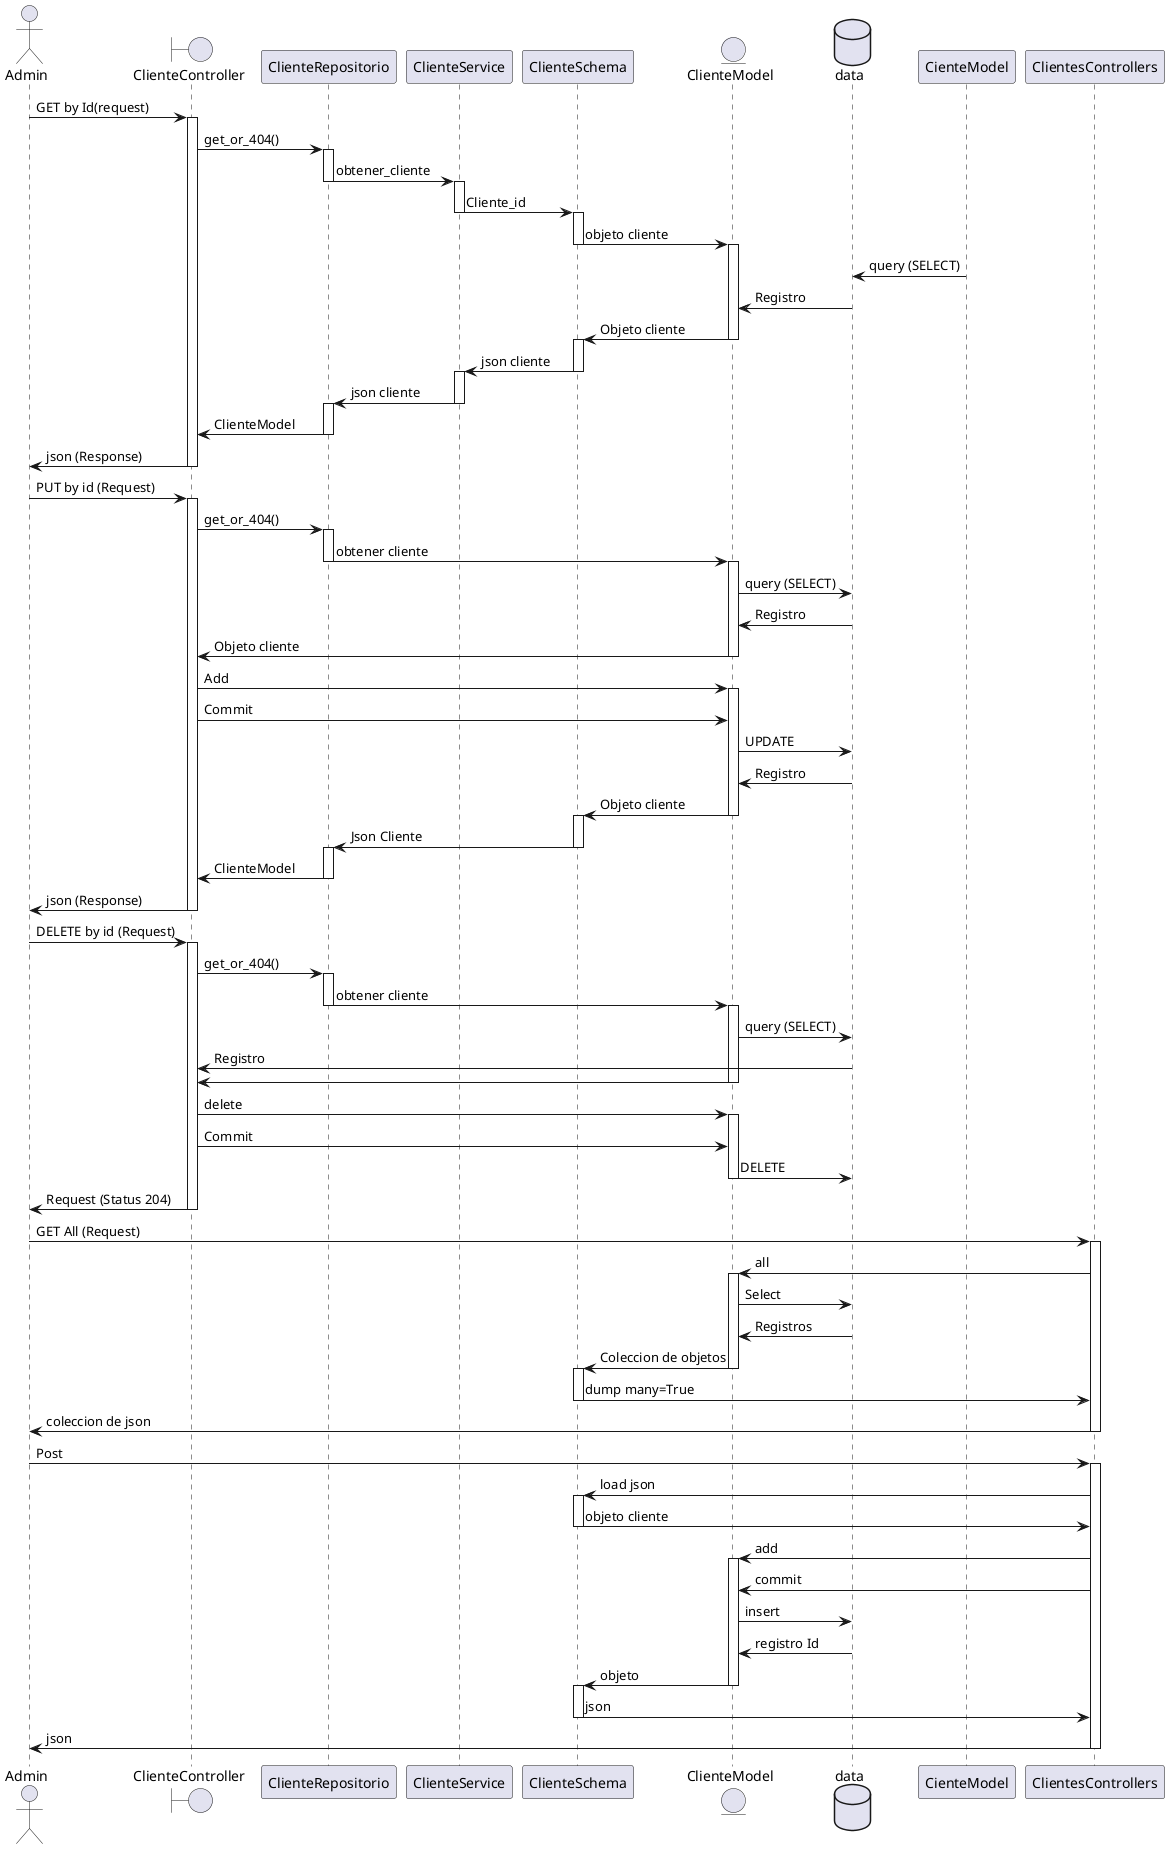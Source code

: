 @startuml

actor Admin
boundary ClienteController
participant ClienteRepositorio
participant ClienteService
participant ClienteSchema
entity ClienteModel
database data


Admin -> ClienteController: GET by Id(request)
activate ClienteController
ClienteController -> ClienteRepositorio: get_or_404()
activate ClienteRepositorio
ClienteRepositorio -> ClienteService: obtener_cliente
deactivate ClienteRepositorio
activate ClienteService
ClienteService -> ClienteSchema: Cliente_id
deactivate ClienteService
activate ClienteSchema
ClienteSchema -> ClienteModel: objeto cliente
deactivate ClienteSchema
activate ClienteModel
CienteModel -> data: query (SELECT)
ClienteModel <- data: Registro
ClienteSchema <- ClienteModel: Objeto cliente
deactivate ClienteModel
activate ClienteSchema
ClienteService <- ClienteSchema: json cliente
deactivate ClienteSchema
activate ClienteService 
ClienteRepositorio <- ClienteService: json cliente
deactivate ClienteService
activate ClienteRepositorio
ClienteController <- ClienteRepositorio: ClienteModel
deactivate ClienteRepositorio
Admin <- ClienteController: json (Response)
deactivate ClienteController


Admin -> ClienteController: PUT by id (Request)
activate ClienteController
ClienteController -> ClienteRepositorio: get_or_404()
activate ClienteRepositorio
ClienteRepositorio -> ClienteModel: obtener cliente
deactivate ClienteRepositorio
activate ClienteModel
ClienteModel -> data: query (SELECT)
ClienteModel <- data: Registro
ClienteController <-ClienteModel: Objeto cliente
deactivate ClienteModel
ClienteController -> ClienteModel: Add
activate ClienteModel
ClienteController -> ClienteModel: Commit
ClienteModel -> data: UPDATE
ClienteModel <- data: Registro
ClienteSchema <- ClienteModel: Objeto cliente
deactivate ClienteModel
activate ClienteSchema
ClienteRepositorio <- ClienteSchema: Json Cliente
deactivate ClienteSchema
activate ClienteRepositorio
ClienteController <- ClienteRepositorio: ClienteModel
deactivate ClienteRepositorio
Admin <- ClienteController: json (Response)
deactivate ClienteController

Admin -> ClienteController: DELETE by id (Request)
activate ClienteController
ClienteController -> ClienteRepositorio: get_or_404()
activate ClienteRepositorio
ClienteRepositorio -> ClienteModel: obtener cliente
deactivate ClienteRepositorio
activate ClienteModel
ClienteModel -> data: query (SELECT)
ClienteController <- data: Registro
ClienteController <- ClienteModel
deactivate ClienteModel
ClienteController -> ClienteModel: delete
activate ClienteModel
ClienteController -> ClienteModel: Commit
ClienteModel -> data: DELETE 
deactivate ClienteModel
Admin <- ClienteController: Request (Status 204)
deactivate ClienteController

Admin -> ClientesControllers: GET All (Request)
activate ClientesControllers
ClientesControllers -> ClienteModel: all
activate ClienteModel
ClienteModel -> data: Select
ClienteModel <- data: Registros
ClienteSchema <- ClienteModel: Coleccion de objetos
deactivate ClienteModel
activate ClienteSchema
ClientesControllers <- ClienteSchema: dump many=True
deactivate ClienteSchema
Admin <- ClientesControllers: coleccion de json
deactivate ClientesControllers

Admin -> ClientesControllers: Post 
activate ClientesControllers
ClientesControllers -> ClienteSchema: load json
activate ClienteSchema
ClientesControllers <- ClienteSchema: objeto cliente
deactivate ClienteSchema
ClientesControllers -> ClienteModel: add
activate ClienteModel
ClientesControllers -> ClienteModel: commit
ClienteModel -> data: insert
ClienteModel <- data: registro Id
ClienteSchema <- ClienteModel: objeto
deactivate ClienteModel
activate ClienteSchema
ClientesControllers <- ClienteSchema: json
deactivate ClienteSchema
Admin <- ClientesControllers: json
deactivate ClientesControllers

@enduml
